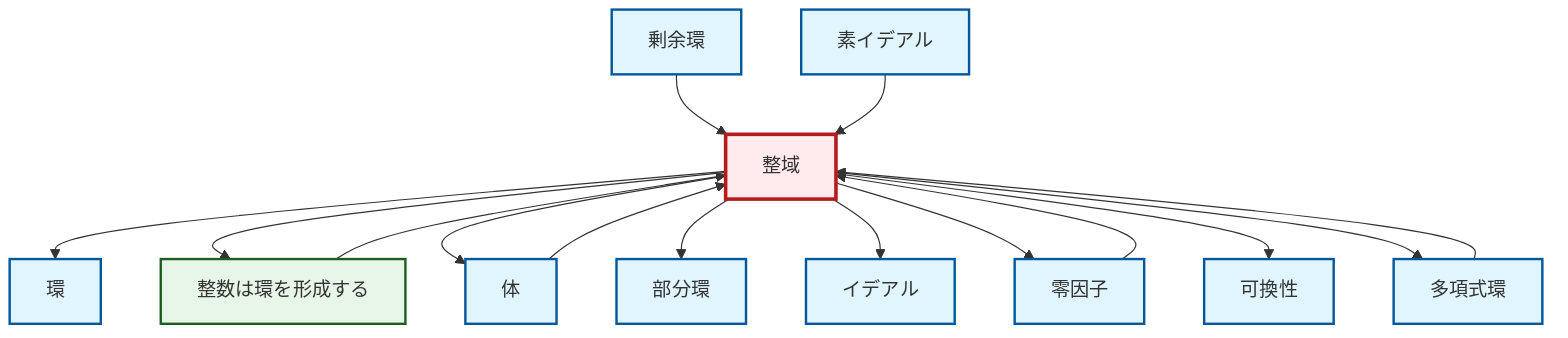 graph TD
    classDef definition fill:#e1f5fe,stroke:#01579b,stroke-width:2px
    classDef theorem fill:#f3e5f5,stroke:#4a148c,stroke-width:2px
    classDef axiom fill:#fff3e0,stroke:#e65100,stroke-width:2px
    classDef example fill:#e8f5e9,stroke:#1b5e20,stroke-width:2px
    classDef current fill:#ffebee,stroke:#b71c1c,stroke-width:3px
    def-ideal["イデアル"]:::definition
    def-quotient-ring["剰余環"]:::definition
    def-subring["部分環"]:::definition
    def-integral-domain["整域"]:::definition
    ex-integers-ring["整数は環を形成する"]:::example
    def-polynomial-ring["多項式環"]:::definition
    def-commutativity["可換性"]:::definition
    def-ring["環"]:::definition
    def-zero-divisor["零因子"]:::definition
    def-prime-ideal["素イデアル"]:::definition
    def-field["体"]:::definition
    ex-integers-ring --> def-integral-domain
    def-integral-domain --> def-ring
    def-integral-domain --> ex-integers-ring
    def-polynomial-ring --> def-integral-domain
    def-quotient-ring --> def-integral-domain
    def-field --> def-integral-domain
    def-integral-domain --> def-field
    def-integral-domain --> def-subring
    def-zero-divisor --> def-integral-domain
    def-prime-ideal --> def-integral-domain
    def-integral-domain --> def-ideal
    def-integral-domain --> def-zero-divisor
    def-integral-domain --> def-commutativity
    def-integral-domain --> def-polynomial-ring
    class def-integral-domain current